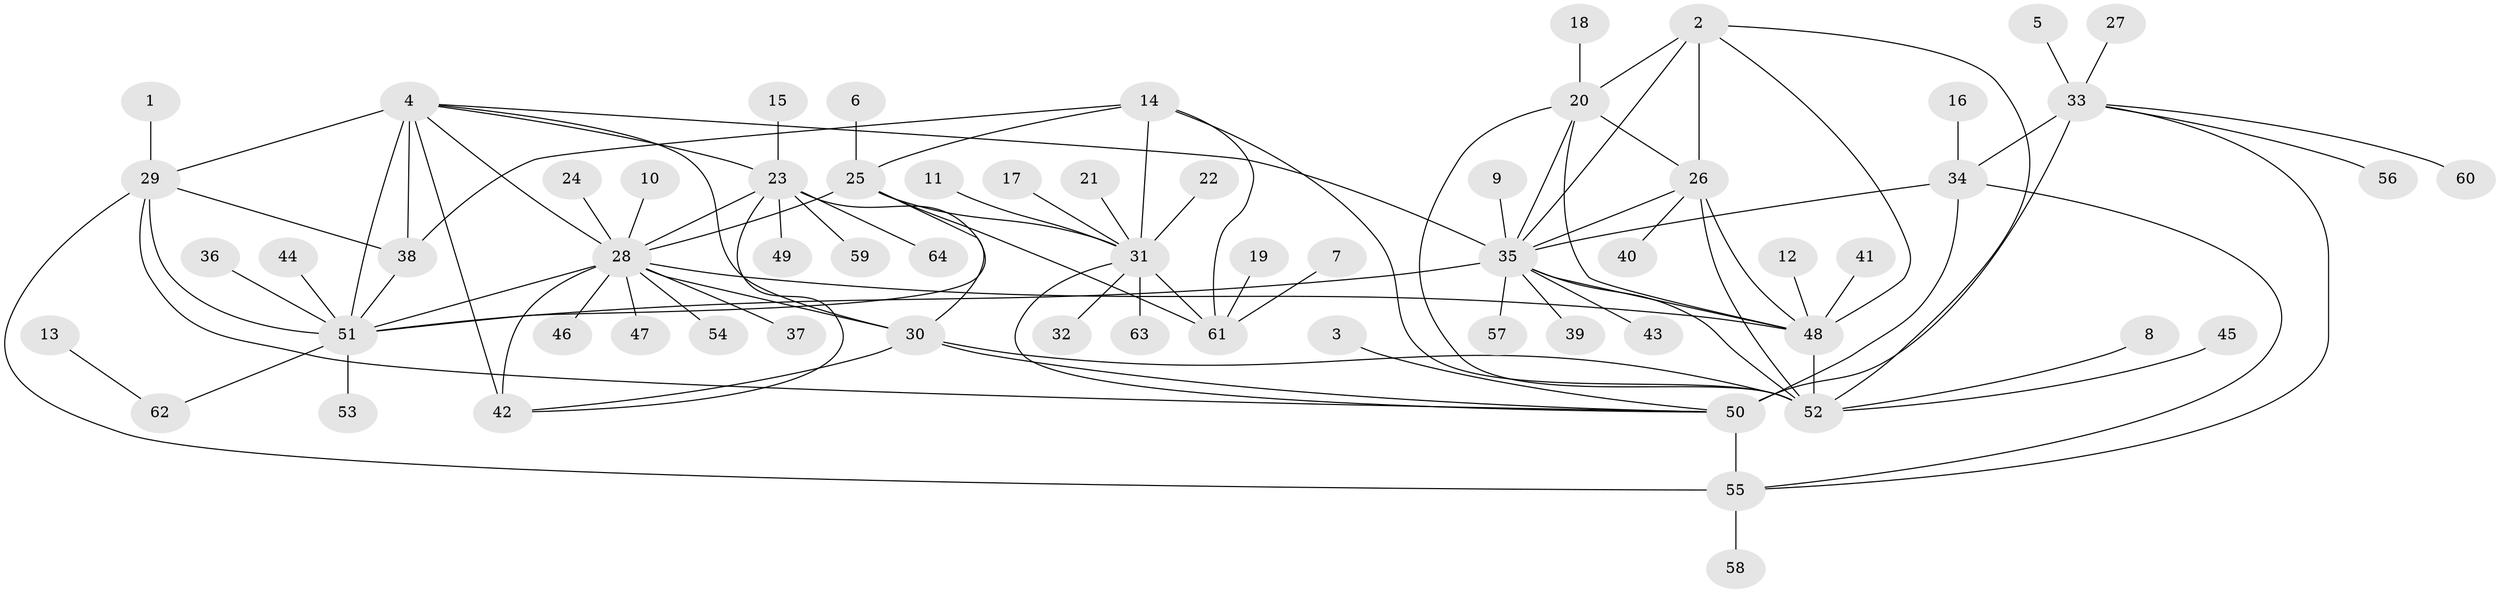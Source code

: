 // original degree distribution, {7: 0.046875, 9: 0.0625, 8: 0.0390625, 10: 0.015625, 6: 0.0234375, 11: 0.03125, 5: 0.0078125, 14: 0.0078125, 2: 0.140625, 1: 0.578125, 4: 0.0078125, 3: 0.0390625}
// Generated by graph-tools (version 1.1) at 2025/26/03/09/25 03:26:49]
// undirected, 64 vertices, 99 edges
graph export_dot {
graph [start="1"]
  node [color=gray90,style=filled];
  1;
  2;
  3;
  4;
  5;
  6;
  7;
  8;
  9;
  10;
  11;
  12;
  13;
  14;
  15;
  16;
  17;
  18;
  19;
  20;
  21;
  22;
  23;
  24;
  25;
  26;
  27;
  28;
  29;
  30;
  31;
  32;
  33;
  34;
  35;
  36;
  37;
  38;
  39;
  40;
  41;
  42;
  43;
  44;
  45;
  46;
  47;
  48;
  49;
  50;
  51;
  52;
  53;
  54;
  55;
  56;
  57;
  58;
  59;
  60;
  61;
  62;
  63;
  64;
  1 -- 29 [weight=1.0];
  2 -- 20 [weight=1.0];
  2 -- 26 [weight=1.0];
  2 -- 35 [weight=1.0];
  2 -- 48 [weight=1.0];
  2 -- 52 [weight=1.0];
  3 -- 50 [weight=1.0];
  4 -- 23 [weight=1.0];
  4 -- 28 [weight=3.0];
  4 -- 29 [weight=2.0];
  4 -- 30 [weight=2.0];
  4 -- 35 [weight=1.0];
  4 -- 38 [weight=2.0];
  4 -- 42 [weight=1.0];
  4 -- 51 [weight=4.0];
  5 -- 33 [weight=1.0];
  6 -- 25 [weight=1.0];
  7 -- 61 [weight=1.0];
  8 -- 52 [weight=1.0];
  9 -- 35 [weight=1.0];
  10 -- 28 [weight=1.0];
  11 -- 31 [weight=1.0];
  12 -- 48 [weight=1.0];
  13 -- 62 [weight=1.0];
  14 -- 25 [weight=1.0];
  14 -- 31 [weight=3.0];
  14 -- 38 [weight=1.0];
  14 -- 52 [weight=1.0];
  14 -- 61 [weight=1.0];
  15 -- 23 [weight=1.0];
  16 -- 34 [weight=1.0];
  17 -- 31 [weight=1.0];
  18 -- 20 [weight=1.0];
  19 -- 61 [weight=1.0];
  20 -- 26 [weight=1.0];
  20 -- 35 [weight=1.0];
  20 -- 48 [weight=1.0];
  20 -- 52 [weight=1.0];
  21 -- 31 [weight=1.0];
  22 -- 31 [weight=1.0];
  23 -- 28 [weight=2.0];
  23 -- 30 [weight=2.0];
  23 -- 42 [weight=1.0];
  23 -- 49 [weight=1.0];
  23 -- 59 [weight=1.0];
  23 -- 64 [weight=1.0];
  24 -- 28 [weight=1.0];
  25 -- 28 [weight=1.0];
  25 -- 31 [weight=3.0];
  25 -- 51 [weight=1.0];
  25 -- 61 [weight=1.0];
  26 -- 35 [weight=1.0];
  26 -- 40 [weight=1.0];
  26 -- 48 [weight=1.0];
  26 -- 52 [weight=1.0];
  27 -- 33 [weight=1.0];
  28 -- 30 [weight=2.0];
  28 -- 37 [weight=1.0];
  28 -- 42 [weight=2.0];
  28 -- 46 [weight=1.0];
  28 -- 47 [weight=1.0];
  28 -- 48 [weight=1.0];
  28 -- 51 [weight=1.0];
  28 -- 54 [weight=1.0];
  29 -- 38 [weight=1.0];
  29 -- 50 [weight=2.0];
  29 -- 51 [weight=2.0];
  29 -- 55 [weight=1.0];
  30 -- 42 [weight=1.0];
  30 -- 50 [weight=1.0];
  30 -- 52 [weight=1.0];
  31 -- 32 [weight=1.0];
  31 -- 50 [weight=1.0];
  31 -- 61 [weight=3.0];
  31 -- 63 [weight=1.0];
  33 -- 34 [weight=1.0];
  33 -- 50 [weight=3.0];
  33 -- 55 [weight=1.0];
  33 -- 56 [weight=1.0];
  33 -- 60 [weight=1.0];
  34 -- 35 [weight=1.0];
  34 -- 50 [weight=3.0];
  34 -- 55 [weight=1.0];
  35 -- 39 [weight=1.0];
  35 -- 43 [weight=1.0];
  35 -- 48 [weight=1.0];
  35 -- 51 [weight=1.0];
  35 -- 52 [weight=1.0];
  35 -- 57 [weight=1.0];
  36 -- 51 [weight=1.0];
  38 -- 51 [weight=2.0];
  41 -- 48 [weight=1.0];
  44 -- 51 [weight=1.0];
  45 -- 52 [weight=1.0];
  48 -- 52 [weight=1.0];
  50 -- 55 [weight=3.0];
  51 -- 53 [weight=1.0];
  51 -- 62 [weight=1.0];
  55 -- 58 [weight=1.0];
}
